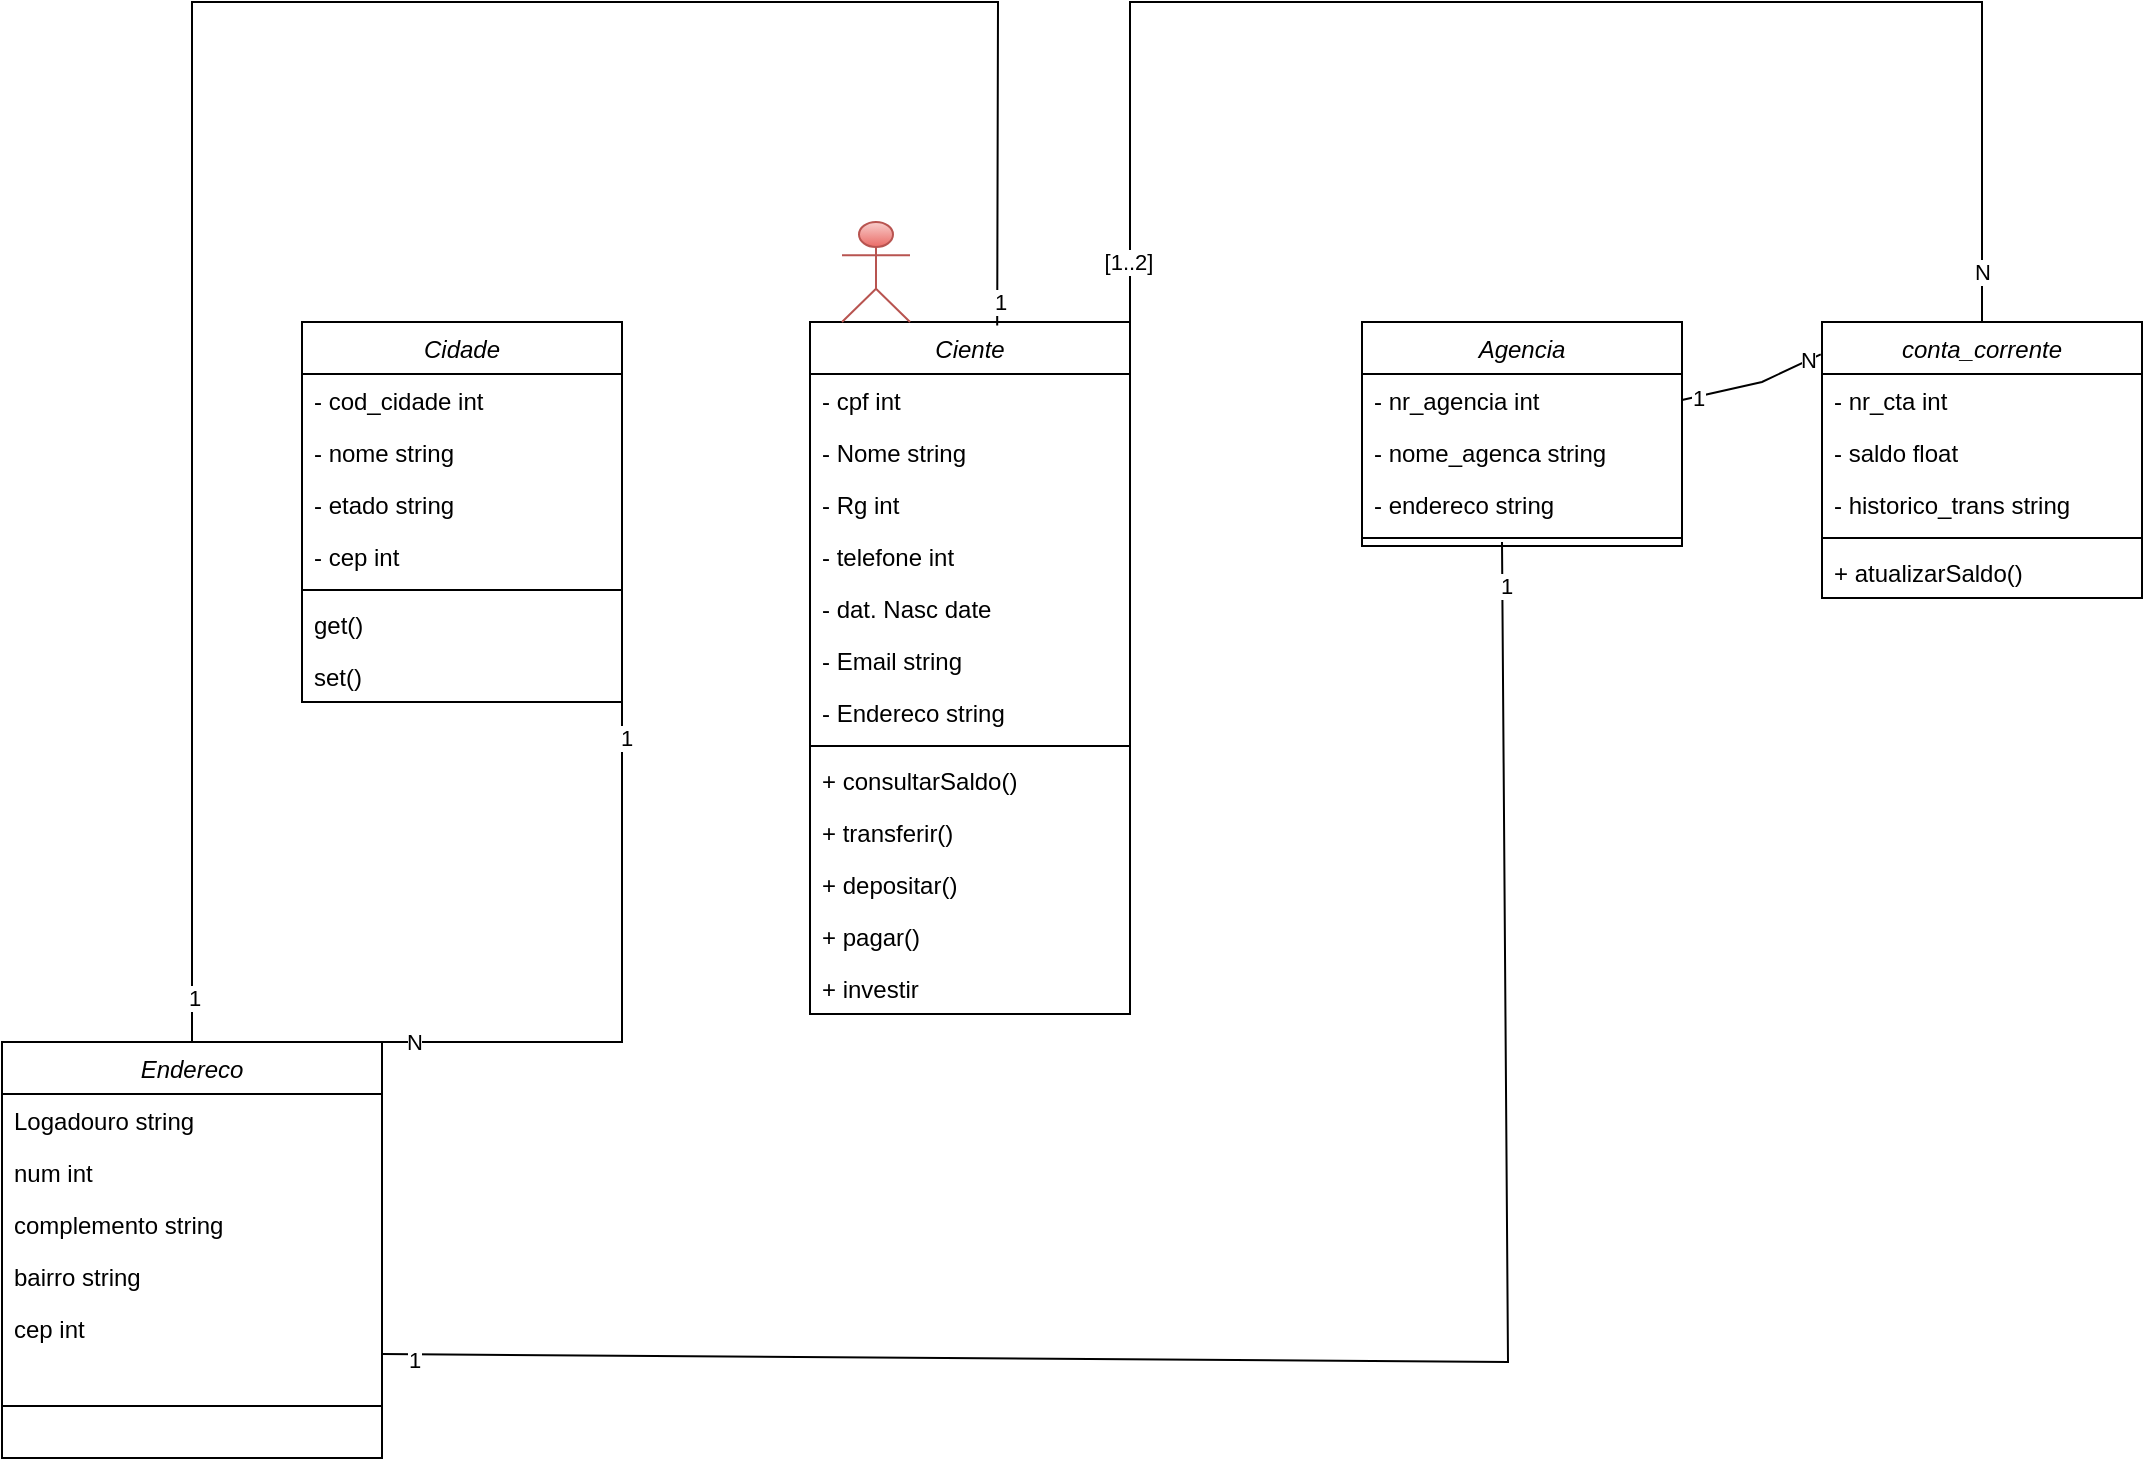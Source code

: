 <mxfile version="20.2.3" type="github">
  <diagram id="C5RBs43oDa-KdzZeNtuy" name="Page-1">
    <mxGraphModel dx="1890" dy="603" grid="1" gridSize="10" guides="1" tooltips="1" connect="1" arrows="1" fold="1" page="1" pageScale="1" pageWidth="827" pageHeight="1169" math="0" shadow="0">
      <root>
        <mxCell id="WIyWlLk6GJQsqaUBKTNV-0" />
        <mxCell id="WIyWlLk6GJQsqaUBKTNV-1" parent="WIyWlLk6GJQsqaUBKTNV-0" />
        <mxCell id="zkfFHV4jXpPFQw0GAbJ--6" value="Ciente" style="swimlane;fontStyle=2;align=center;verticalAlign=top;childLayout=stackLayout;horizontal=1;startSize=26;horizontalStack=0;resizeParent=1;resizeLast=0;collapsible=1;marginBottom=0;rounded=0;shadow=0;strokeWidth=1;" parent="WIyWlLk6GJQsqaUBKTNV-1" vertex="1">
          <mxGeometry x="254" y="360" width="160" height="346" as="geometry">
            <mxRectangle x="130" y="380" width="160" height="26" as="alternateBounds" />
          </mxGeometry>
        </mxCell>
        <mxCell id="zkfFHV4jXpPFQw0GAbJ--7" value="- cpf int" style="text;align=left;verticalAlign=top;spacingLeft=4;spacingRight=4;overflow=hidden;rotatable=0;points=[[0,0.5],[1,0.5]];portConstraint=eastwest;" parent="zkfFHV4jXpPFQw0GAbJ--6" vertex="1">
          <mxGeometry y="26" width="160" height="26" as="geometry" />
        </mxCell>
        <mxCell id="zkfFHV4jXpPFQw0GAbJ--8" value="- Nome string" style="text;align=left;verticalAlign=top;spacingLeft=4;spacingRight=4;overflow=hidden;rotatable=0;points=[[0,0.5],[1,0.5]];portConstraint=eastwest;rounded=0;shadow=0;html=0;" parent="zkfFHV4jXpPFQw0GAbJ--6" vertex="1">
          <mxGeometry y="52" width="160" height="26" as="geometry" />
        </mxCell>
        <mxCell id="mI-W5d86NGTAbw2j-h9x-2" value="- Rg int" style="text;align=left;verticalAlign=top;spacingLeft=4;spacingRight=4;overflow=hidden;rotatable=0;points=[[0,0.5],[1,0.5]];portConstraint=eastwest;rounded=0;shadow=0;html=0;" parent="zkfFHV4jXpPFQw0GAbJ--6" vertex="1">
          <mxGeometry y="78" width="160" height="26" as="geometry" />
        </mxCell>
        <mxCell id="mI-W5d86NGTAbw2j-h9x-5" value="- telefone int" style="text;align=left;verticalAlign=top;spacingLeft=4;spacingRight=4;overflow=hidden;rotatable=0;points=[[0,0.5],[1,0.5]];portConstraint=eastwest;rounded=0;shadow=0;html=0;" parent="zkfFHV4jXpPFQw0GAbJ--6" vertex="1">
          <mxGeometry y="104" width="160" height="26" as="geometry" />
        </mxCell>
        <mxCell id="mI-W5d86NGTAbw2j-h9x-4" value="- dat. Nasc date" style="text;align=left;verticalAlign=top;spacingLeft=4;spacingRight=4;overflow=hidden;rotatable=0;points=[[0,0.5],[1,0.5]];portConstraint=eastwest;rounded=0;shadow=0;html=0;" parent="zkfFHV4jXpPFQw0GAbJ--6" vertex="1">
          <mxGeometry y="130" width="160" height="26" as="geometry" />
        </mxCell>
        <mxCell id="mI-W5d86NGTAbw2j-h9x-3" value="- Email string" style="text;align=left;verticalAlign=top;spacingLeft=4;spacingRight=4;overflow=hidden;rotatable=0;points=[[0,0.5],[1,0.5]];portConstraint=eastwest;rounded=0;shadow=0;html=0;" parent="zkfFHV4jXpPFQw0GAbJ--6" vertex="1">
          <mxGeometry y="156" width="160" height="26" as="geometry" />
        </mxCell>
        <mxCell id="mI-W5d86NGTAbw2j-h9x-6" value="- Endereco string" style="text;align=left;verticalAlign=top;spacingLeft=4;spacingRight=4;overflow=hidden;rotatable=0;points=[[0,0.5],[1,0.5]];portConstraint=eastwest;rounded=0;shadow=0;html=0;" parent="zkfFHV4jXpPFQw0GAbJ--6" vertex="1">
          <mxGeometry y="182" width="160" height="26" as="geometry" />
        </mxCell>
        <mxCell id="zkfFHV4jXpPFQw0GAbJ--9" value="" style="line;html=1;strokeWidth=1;align=left;verticalAlign=middle;spacingTop=-1;spacingLeft=3;spacingRight=3;rotatable=0;labelPosition=right;points=[];portConstraint=eastwest;" parent="zkfFHV4jXpPFQw0GAbJ--6" vertex="1">
          <mxGeometry y="208" width="160" height="8" as="geometry" />
        </mxCell>
        <mxCell id="zkfFHV4jXpPFQw0GAbJ--11" value="+ consultarSaldo()" style="text;align=left;verticalAlign=top;spacingLeft=4;spacingRight=4;overflow=hidden;rotatable=0;points=[[0,0.5],[1,0.5]];portConstraint=eastwest;" parent="zkfFHV4jXpPFQw0GAbJ--6" vertex="1">
          <mxGeometry y="216" width="160" height="26" as="geometry" />
        </mxCell>
        <mxCell id="mI-W5d86NGTAbw2j-h9x-10" value="+ transferir()" style="text;align=left;verticalAlign=top;spacingLeft=4;spacingRight=4;overflow=hidden;rotatable=0;points=[[0,0.5],[1,0.5]];portConstraint=eastwest;" parent="zkfFHV4jXpPFQw0GAbJ--6" vertex="1">
          <mxGeometry y="242" width="160" height="26" as="geometry" />
        </mxCell>
        <mxCell id="mI-W5d86NGTAbw2j-h9x-11" value="+ depositar()" style="text;align=left;verticalAlign=top;spacingLeft=4;spacingRight=4;overflow=hidden;rotatable=0;points=[[0,0.5],[1,0.5]];portConstraint=eastwest;" parent="zkfFHV4jXpPFQw0GAbJ--6" vertex="1">
          <mxGeometry y="268" width="160" height="26" as="geometry" />
        </mxCell>
        <mxCell id="mI-W5d86NGTAbw2j-h9x-12" value="+ pagar()" style="text;align=left;verticalAlign=top;spacingLeft=4;spacingRight=4;overflow=hidden;rotatable=0;points=[[0,0.5],[1,0.5]];portConstraint=eastwest;" parent="zkfFHV4jXpPFQw0GAbJ--6" vertex="1">
          <mxGeometry y="294" width="160" height="26" as="geometry" />
        </mxCell>
        <mxCell id="mI-W5d86NGTAbw2j-h9x-13" value="+ investir" style="text;align=left;verticalAlign=top;spacingLeft=4;spacingRight=4;overflow=hidden;rotatable=0;points=[[0,0.5],[1,0.5]];portConstraint=eastwest;" parent="zkfFHV4jXpPFQw0GAbJ--6" vertex="1">
          <mxGeometry y="320" width="160" height="26" as="geometry" />
        </mxCell>
        <mxCell id="zkfFHV4jXpPFQw0GAbJ--13" value="Cidade" style="swimlane;fontStyle=2;align=center;verticalAlign=top;childLayout=stackLayout;horizontal=1;startSize=26;horizontalStack=0;resizeParent=1;resizeLast=0;collapsible=1;marginBottom=0;rounded=0;shadow=0;strokeWidth=1;" parent="WIyWlLk6GJQsqaUBKTNV-1" vertex="1">
          <mxGeometry y="360" width="160" height="190" as="geometry">
            <mxRectangle x="330" y="360" width="170" height="26" as="alternateBounds" />
          </mxGeometry>
        </mxCell>
        <mxCell id="zkfFHV4jXpPFQw0GAbJ--14" value="- cod_cidade int&#xa;" style="text;align=left;verticalAlign=top;spacingLeft=4;spacingRight=4;overflow=hidden;rotatable=0;points=[[0,0.5],[1,0.5]];portConstraint=eastwest;" parent="zkfFHV4jXpPFQw0GAbJ--13" vertex="1">
          <mxGeometry y="26" width="160" height="26" as="geometry" />
        </mxCell>
        <mxCell id="mI-W5d86NGTAbw2j-h9x-7" value="- nome string" style="text;align=left;verticalAlign=top;spacingLeft=4;spacingRight=4;overflow=hidden;rotatable=0;points=[[0,0.5],[1,0.5]];portConstraint=eastwest;" parent="zkfFHV4jXpPFQw0GAbJ--13" vertex="1">
          <mxGeometry y="52" width="160" height="26" as="geometry" />
        </mxCell>
        <mxCell id="mI-W5d86NGTAbw2j-h9x-9" value="- etado string" style="text;align=left;verticalAlign=top;spacingLeft=4;spacingRight=4;overflow=hidden;rotatable=0;points=[[0,0.5],[1,0.5]];portConstraint=eastwest;" parent="zkfFHV4jXpPFQw0GAbJ--13" vertex="1">
          <mxGeometry y="78" width="160" height="26" as="geometry" />
        </mxCell>
        <mxCell id="mI-W5d86NGTAbw2j-h9x-8" value="- cep int" style="text;align=left;verticalAlign=top;spacingLeft=4;spacingRight=4;overflow=hidden;rotatable=0;points=[[0,0.5],[1,0.5]];portConstraint=eastwest;" parent="zkfFHV4jXpPFQw0GAbJ--13" vertex="1">
          <mxGeometry y="104" width="160" height="26" as="geometry" />
        </mxCell>
        <mxCell id="zkfFHV4jXpPFQw0GAbJ--15" value="" style="line;html=1;strokeWidth=1;align=left;verticalAlign=middle;spacingTop=-1;spacingLeft=3;spacingRight=3;rotatable=0;labelPosition=right;points=[];portConstraint=eastwest;" parent="zkfFHV4jXpPFQw0GAbJ--13" vertex="1">
          <mxGeometry y="130" width="160" height="8" as="geometry" />
        </mxCell>
        <mxCell id="mI-W5d86NGTAbw2j-h9x-14" value="get()" style="text;align=left;verticalAlign=top;spacingLeft=4;spacingRight=4;overflow=hidden;rotatable=0;points=[[0,0.5],[1,0.5]];portConstraint=eastwest;" parent="zkfFHV4jXpPFQw0GAbJ--13" vertex="1">
          <mxGeometry y="138" width="160" height="26" as="geometry" />
        </mxCell>
        <mxCell id="mI-W5d86NGTAbw2j-h9x-15" value="set()" style="text;align=left;verticalAlign=top;spacingLeft=4;spacingRight=4;overflow=hidden;rotatable=0;points=[[0,0.5],[1,0.5]];portConstraint=eastwest;" parent="zkfFHV4jXpPFQw0GAbJ--13" vertex="1">
          <mxGeometry y="164" width="160" height="26" as="geometry" />
        </mxCell>
        <mxCell id="mI-W5d86NGTAbw2j-h9x-16" value="Agencia" style="swimlane;fontStyle=2;align=center;verticalAlign=top;childLayout=stackLayout;horizontal=1;startSize=26;horizontalStack=0;resizeParent=1;resizeLast=0;collapsible=1;marginBottom=0;rounded=0;shadow=0;strokeWidth=1;" parent="WIyWlLk6GJQsqaUBKTNV-1" vertex="1">
          <mxGeometry x="530" y="360" width="160" height="112" as="geometry">
            <mxRectangle x="230" y="140" width="160" height="26" as="alternateBounds" />
          </mxGeometry>
        </mxCell>
        <mxCell id="mI-W5d86NGTAbw2j-h9x-17" value="- nr_agencia int" style="text;align=left;verticalAlign=top;spacingLeft=4;spacingRight=4;overflow=hidden;rotatable=0;points=[[0,0.5],[1,0.5]];portConstraint=eastwest;" parent="mI-W5d86NGTAbw2j-h9x-16" vertex="1">
          <mxGeometry y="26" width="160" height="26" as="geometry" />
        </mxCell>
        <mxCell id="mI-W5d86NGTAbw2j-h9x-21" value="- nome_agenca string" style="text;align=left;verticalAlign=top;spacingLeft=4;spacingRight=4;overflow=hidden;rotatable=0;points=[[0,0.5],[1,0.5]];portConstraint=eastwest;" parent="mI-W5d86NGTAbw2j-h9x-16" vertex="1">
          <mxGeometry y="52" width="160" height="26" as="geometry" />
        </mxCell>
        <mxCell id="mI-W5d86NGTAbw2j-h9x-35" value="- endereco string" style="text;align=left;verticalAlign=top;spacingLeft=4;spacingRight=4;overflow=hidden;rotatable=0;points=[[0,0.5],[1,0.5]];portConstraint=eastwest;" parent="mI-W5d86NGTAbw2j-h9x-16" vertex="1">
          <mxGeometry y="78" width="160" height="26" as="geometry" />
        </mxCell>
        <mxCell id="mI-W5d86NGTAbw2j-h9x-18" value="" style="line;html=1;strokeWidth=1;align=left;verticalAlign=middle;spacingTop=-1;spacingLeft=3;spacingRight=3;rotatable=0;labelPosition=right;points=[];portConstraint=eastwest;" parent="mI-W5d86NGTAbw2j-h9x-16" vertex="1">
          <mxGeometry y="104" width="160" height="8" as="geometry" />
        </mxCell>
        <mxCell id="mI-W5d86NGTAbw2j-h9x-29" value="conta_corrente" style="swimlane;fontStyle=2;align=center;verticalAlign=top;childLayout=stackLayout;horizontal=1;startSize=26;horizontalStack=0;resizeParent=1;resizeLast=0;collapsible=1;marginBottom=0;rounded=0;shadow=0;strokeWidth=1;" parent="WIyWlLk6GJQsqaUBKTNV-1" vertex="1">
          <mxGeometry x="760" y="360" width="160" height="138" as="geometry">
            <mxRectangle x="230" y="140" width="160" height="26" as="alternateBounds" />
          </mxGeometry>
        </mxCell>
        <mxCell id="mI-W5d86NGTAbw2j-h9x-30" value="- nr_cta int" style="text;align=left;verticalAlign=top;spacingLeft=4;spacingRight=4;overflow=hidden;rotatable=0;points=[[0,0.5],[1,0.5]];portConstraint=eastwest;" parent="mI-W5d86NGTAbw2j-h9x-29" vertex="1">
          <mxGeometry y="26" width="160" height="26" as="geometry" />
        </mxCell>
        <mxCell id="mI-W5d86NGTAbw2j-h9x-33" value="- saldo float" style="text;align=left;verticalAlign=top;spacingLeft=4;spacingRight=4;overflow=hidden;rotatable=0;points=[[0,0.5],[1,0.5]];portConstraint=eastwest;" parent="mI-W5d86NGTAbw2j-h9x-29" vertex="1">
          <mxGeometry y="52" width="160" height="26" as="geometry" />
        </mxCell>
        <mxCell id="mI-W5d86NGTAbw2j-h9x-34" value="- historico_trans string" style="text;align=left;verticalAlign=top;spacingLeft=4;spacingRight=4;overflow=hidden;rotatable=0;points=[[0,0.5],[1,0.5]];portConstraint=eastwest;" parent="mI-W5d86NGTAbw2j-h9x-29" vertex="1">
          <mxGeometry y="78" width="160" height="26" as="geometry" />
        </mxCell>
        <mxCell id="mI-W5d86NGTAbw2j-h9x-31" value="" style="line;html=1;strokeWidth=1;align=left;verticalAlign=middle;spacingTop=-1;spacingLeft=3;spacingRight=3;rotatable=0;labelPosition=right;points=[];portConstraint=eastwest;" parent="mI-W5d86NGTAbw2j-h9x-29" vertex="1">
          <mxGeometry y="104" width="160" height="8" as="geometry" />
        </mxCell>
        <mxCell id="mI-W5d86NGTAbw2j-h9x-32" value="+ atualizarSaldo()" style="text;align=left;verticalAlign=top;spacingLeft=4;spacingRight=4;overflow=hidden;rotatable=0;points=[[0,0.5],[1,0.5]];portConstraint=eastwest;" parent="mI-W5d86NGTAbw2j-h9x-29" vertex="1">
          <mxGeometry y="112" width="160" height="26" as="geometry" />
        </mxCell>
        <mxCell id="mI-W5d86NGTAbw2j-h9x-39" value="" style="endArrow=none;html=1;rounded=0;exitX=1;exitY=0.5;exitDx=0;exitDy=0;entryX=-0.004;entryY=0.117;entryDx=0;entryDy=0;entryPerimeter=0;" parent="WIyWlLk6GJQsqaUBKTNV-1" source="mI-W5d86NGTAbw2j-h9x-17" target="mI-W5d86NGTAbw2j-h9x-29" edge="1">
          <mxGeometry width="50" height="50" relative="1" as="geometry">
            <mxPoint x="700" y="460" as="sourcePoint" />
            <mxPoint x="750" y="410" as="targetPoint" />
            <Array as="points">
              <mxPoint x="730" y="390" />
            </Array>
          </mxGeometry>
        </mxCell>
        <mxCell id="mI-W5d86NGTAbw2j-h9x-57" value="1" style="edgeLabel;html=1;align=center;verticalAlign=middle;resizable=0;points=[];" parent="mI-W5d86NGTAbw2j-h9x-39" vertex="1" connectable="0">
          <mxGeometry x="-0.781" y="-1" relative="1" as="geometry">
            <mxPoint as="offset" />
          </mxGeometry>
        </mxCell>
        <mxCell id="mI-W5d86NGTAbw2j-h9x-58" value="N" style="edgeLabel;html=1;align=center;verticalAlign=middle;resizable=0;points=[];" parent="mI-W5d86NGTAbw2j-h9x-39" vertex="1" connectable="0">
          <mxGeometry x="0.808" relative="1" as="geometry">
            <mxPoint as="offset" />
          </mxGeometry>
        </mxCell>
        <mxCell id="mI-W5d86NGTAbw2j-h9x-42" value="Endereco" style="swimlane;fontStyle=2;align=center;verticalAlign=top;childLayout=stackLayout;horizontal=1;startSize=26;horizontalStack=0;resizeParent=1;resizeLast=0;collapsible=1;marginBottom=0;rounded=0;shadow=0;strokeWidth=1;" parent="WIyWlLk6GJQsqaUBKTNV-1" vertex="1">
          <mxGeometry x="-150" y="720" width="190" height="208" as="geometry">
            <mxRectangle x="230" y="140" width="160" height="26" as="alternateBounds" />
          </mxGeometry>
        </mxCell>
        <mxCell id="mI-W5d86NGTAbw2j-h9x-46" value="Logadouro string" style="text;align=left;verticalAlign=top;spacingLeft=4;spacingRight=4;overflow=hidden;rotatable=0;points=[[0,0.5],[1,0.5]];portConstraint=eastwest;" parent="mI-W5d86NGTAbw2j-h9x-42" vertex="1">
          <mxGeometry y="26" width="190" height="26" as="geometry" />
        </mxCell>
        <mxCell id="mI-W5d86NGTAbw2j-h9x-45" value="num int" style="text;align=left;verticalAlign=top;spacingLeft=4;spacingRight=4;overflow=hidden;rotatable=0;points=[[0,0.5],[1,0.5]];portConstraint=eastwest;" parent="mI-W5d86NGTAbw2j-h9x-42" vertex="1">
          <mxGeometry y="52" width="190" height="26" as="geometry" />
        </mxCell>
        <mxCell id="mI-W5d86NGTAbw2j-h9x-47" value="complemento string" style="text;align=left;verticalAlign=top;spacingLeft=4;spacingRight=4;overflow=hidden;rotatable=0;points=[[0,0.5],[1,0.5]];portConstraint=eastwest;" parent="mI-W5d86NGTAbw2j-h9x-42" vertex="1">
          <mxGeometry y="78" width="190" height="26" as="geometry" />
        </mxCell>
        <mxCell id="mI-W5d86NGTAbw2j-h9x-48" value="bairro string" style="text;align=left;verticalAlign=top;spacingLeft=4;spacingRight=4;overflow=hidden;rotatable=0;points=[[0,0.5],[1,0.5]];portConstraint=eastwest;" parent="mI-W5d86NGTAbw2j-h9x-42" vertex="1">
          <mxGeometry y="104" width="190" height="26" as="geometry" />
        </mxCell>
        <mxCell id="mI-W5d86NGTAbw2j-h9x-50" value="cep int" style="text;align=left;verticalAlign=top;spacingLeft=4;spacingRight=4;overflow=hidden;rotatable=0;points=[[0,0.5],[1,0.5]];portConstraint=eastwest;" parent="mI-W5d86NGTAbw2j-h9x-42" vertex="1">
          <mxGeometry y="130" width="190" height="26" as="geometry" />
        </mxCell>
        <mxCell id="mI-W5d86NGTAbw2j-h9x-44" value="" style="line;html=1;strokeWidth=1;align=left;verticalAlign=middle;spacingTop=-1;spacingLeft=3;spacingRight=3;rotatable=0;labelPosition=right;points=[];portConstraint=eastwest;" parent="mI-W5d86NGTAbw2j-h9x-42" vertex="1">
          <mxGeometry y="156" width="190" height="52" as="geometry" />
        </mxCell>
        <mxCell id="mI-W5d86NGTAbw2j-h9x-51" value="" style="endArrow=none;html=1;rounded=0;exitX=0.5;exitY=0;exitDx=0;exitDy=0;entryX=0.585;entryY=0.005;entryDx=0;entryDy=0;entryPerimeter=0;" parent="WIyWlLk6GJQsqaUBKTNV-1" source="mI-W5d86NGTAbw2j-h9x-42" target="zkfFHV4jXpPFQw0GAbJ--6" edge="1">
          <mxGeometry width="50" height="50" relative="1" as="geometry">
            <mxPoint x="170" y="760" as="sourcePoint" />
            <mxPoint x="350" y="350" as="targetPoint" />
            <Array as="points">
              <mxPoint x="-55" y="200" />
              <mxPoint x="348" y="200" />
            </Array>
          </mxGeometry>
        </mxCell>
        <mxCell id="mI-W5d86NGTAbw2j-h9x-52" value="1" style="edgeLabel;html=1;align=center;verticalAlign=middle;resizable=0;points=[];" parent="mI-W5d86NGTAbw2j-h9x-51" vertex="1" connectable="0">
          <mxGeometry x="-0.959" y="-1" relative="1" as="geometry">
            <mxPoint as="offset" />
          </mxGeometry>
        </mxCell>
        <mxCell id="mI-W5d86NGTAbw2j-h9x-53" value="1" style="edgeLabel;html=1;align=center;verticalAlign=middle;resizable=0;points=[];" parent="mI-W5d86NGTAbw2j-h9x-51" vertex="1" connectable="0">
          <mxGeometry x="0.977" y="1" relative="1" as="geometry">
            <mxPoint as="offset" />
          </mxGeometry>
        </mxCell>
        <mxCell id="mI-W5d86NGTAbw2j-h9x-54" value="" style="endArrow=none;html=1;rounded=0;exitX=1;exitY=0.75;exitDx=0;exitDy=0;" parent="WIyWlLk6GJQsqaUBKTNV-1" source="mI-W5d86NGTAbw2j-h9x-42" edge="1">
          <mxGeometry width="50" height="50" relative="1" as="geometry">
            <mxPoint x="120" y="880" as="sourcePoint" />
            <mxPoint x="600" y="470" as="targetPoint" />
            <Array as="points">
              <mxPoint x="603" y="880" />
            </Array>
          </mxGeometry>
        </mxCell>
        <mxCell id="mI-W5d86NGTAbw2j-h9x-55" value="1" style="edgeLabel;html=1;align=center;verticalAlign=middle;resizable=0;points=[];" parent="mI-W5d86NGTAbw2j-h9x-54" vertex="1" connectable="0">
          <mxGeometry x="-0.967" y="-3" relative="1" as="geometry">
            <mxPoint as="offset" />
          </mxGeometry>
        </mxCell>
        <mxCell id="mI-W5d86NGTAbw2j-h9x-56" value="1" style="edgeLabel;html=1;align=center;verticalAlign=middle;resizable=0;points=[];" parent="mI-W5d86NGTAbw2j-h9x-54" vertex="1" connectable="0">
          <mxGeometry x="0.955" y="-2" relative="1" as="geometry">
            <mxPoint as="offset" />
          </mxGeometry>
        </mxCell>
        <mxCell id="mI-W5d86NGTAbw2j-h9x-59" value="" style="endArrow=none;html=1;rounded=0;entryX=0.5;entryY=0;entryDx=0;entryDy=0;exitX=1;exitY=0;exitDx=0;exitDy=0;" parent="WIyWlLk6GJQsqaUBKTNV-1" source="zkfFHV4jXpPFQw0GAbJ--6" target="mI-W5d86NGTAbw2j-h9x-29" edge="1">
          <mxGeometry width="50" height="50" relative="1" as="geometry">
            <mxPoint x="760" y="400" as="sourcePoint" />
            <mxPoint x="810" y="350" as="targetPoint" />
            <Array as="points">
              <mxPoint x="414" y="200" />
              <mxPoint x="620" y="200" />
              <mxPoint x="840" y="200" />
            </Array>
          </mxGeometry>
        </mxCell>
        <mxCell id="mI-W5d86NGTAbw2j-h9x-60" value="[1..2]" style="edgeLabel;html=1;align=center;verticalAlign=middle;resizable=0;points=[];" parent="mI-W5d86NGTAbw2j-h9x-59" vertex="1" connectable="0">
          <mxGeometry x="-0.918" y="1" relative="1" as="geometry">
            <mxPoint as="offset" />
          </mxGeometry>
        </mxCell>
        <mxCell id="mI-W5d86NGTAbw2j-h9x-61" value="N" style="edgeLabel;html=1;align=center;verticalAlign=middle;resizable=0;points=[];" parent="mI-W5d86NGTAbw2j-h9x-59" vertex="1" connectable="0">
          <mxGeometry x="0.931" relative="1" as="geometry">
            <mxPoint as="offset" />
          </mxGeometry>
        </mxCell>
        <mxCell id="mI-W5d86NGTAbw2j-h9x-62" value="" style="endArrow=none;html=1;rounded=0;exitX=0.75;exitY=0;exitDx=0;exitDy=0;entryX=1;entryY=0.5;entryDx=0;entryDy=0;" parent="WIyWlLk6GJQsqaUBKTNV-1" source="mI-W5d86NGTAbw2j-h9x-42" target="mI-W5d86NGTAbw2j-h9x-15" edge="1">
          <mxGeometry width="50" height="50" relative="1" as="geometry">
            <mxPoint x="450" y="760" as="sourcePoint" />
            <mxPoint x="500" y="710" as="targetPoint" />
            <Array as="points">
              <mxPoint x="160" y="720" />
            </Array>
          </mxGeometry>
        </mxCell>
        <mxCell id="mI-W5d86NGTAbw2j-h9x-63" value="N" style="edgeLabel;html=1;align=center;verticalAlign=middle;resizable=0;points=[];" parent="mI-W5d86NGTAbw2j-h9x-62" vertex="1" connectable="0">
          <mxGeometry x="-0.643" relative="1" as="geometry">
            <mxPoint x="1" as="offset" />
          </mxGeometry>
        </mxCell>
        <mxCell id="mI-W5d86NGTAbw2j-h9x-64" value="1" style="edgeLabel;html=1;align=center;verticalAlign=middle;resizable=0;points=[];" parent="mI-W5d86NGTAbw2j-h9x-62" vertex="1" connectable="0">
          <mxGeometry x="0.823" y="-2" relative="1" as="geometry">
            <mxPoint as="offset" />
          </mxGeometry>
        </mxCell>
        <mxCell id="AjCeH0u4Z-poYXLXDz0C-0" value="" style="shape=umlActor;verticalLabelPosition=bottom;verticalAlign=top;html=1;outlineConnect=0;fillColor=#f8cecc;strokeColor=#b85450;gradientColor=#ea6b66;" parent="WIyWlLk6GJQsqaUBKTNV-1" vertex="1">
          <mxGeometry x="270" y="310" width="34" height="50" as="geometry" />
        </mxCell>
      </root>
    </mxGraphModel>
  </diagram>
</mxfile>
